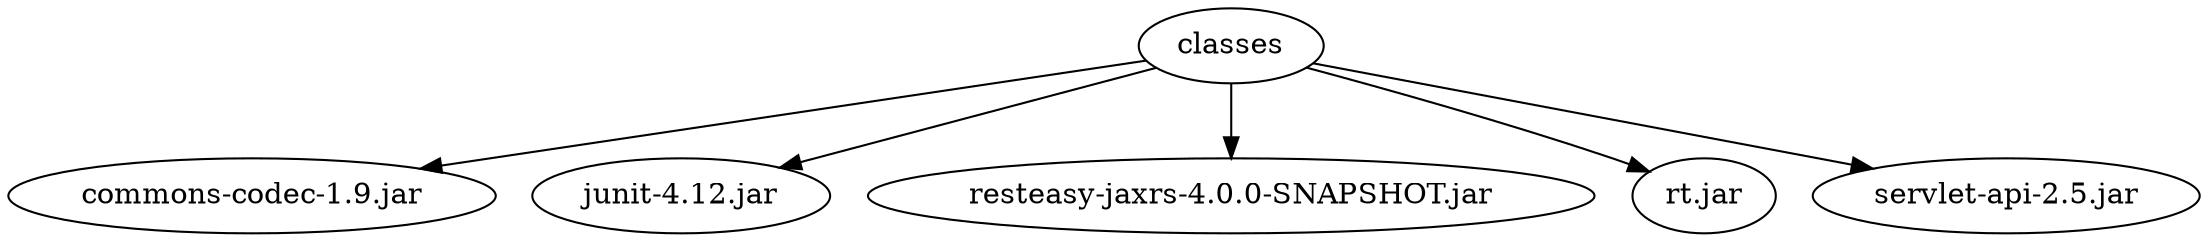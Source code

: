 digraph "summary" {
  "classes"                                          -> "commons-codec-1.9.jar";
  "classes"                                          -> "junit-4.12.jar";
  "classes"                                          -> "resteasy-jaxrs-4.0.0-SNAPSHOT.jar";
  "classes"                                          -> "rt.jar";
  "classes"                                          -> "servlet-api-2.5.jar";
}
